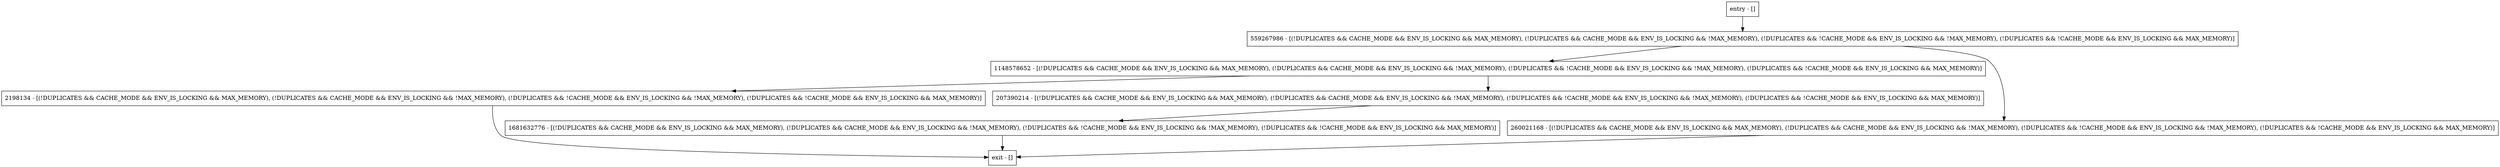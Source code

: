 digraph removeCursorAndPerformCacheEviction {
node [shape=record];
entry [label="entry - []"];
exit [label="exit - []"];
1681632776 [label="1681632776 - [(!DUPLICATES && CACHE_MODE && ENV_IS_LOCKING && MAX_MEMORY), (!DUPLICATES && CACHE_MODE && ENV_IS_LOCKING && !MAX_MEMORY), (!DUPLICATES && !CACHE_MODE && ENV_IS_LOCKING && !MAX_MEMORY), (!DUPLICATES && !CACHE_MODE && ENV_IS_LOCKING && MAX_MEMORY)]"];
1148578652 [label="1148578652 - [(!DUPLICATES && CACHE_MODE && ENV_IS_LOCKING && MAX_MEMORY), (!DUPLICATES && CACHE_MODE && ENV_IS_LOCKING && !MAX_MEMORY), (!DUPLICATES && !CACHE_MODE && ENV_IS_LOCKING && !MAX_MEMORY), (!DUPLICATES && !CACHE_MODE && ENV_IS_LOCKING && MAX_MEMORY)]"];
2198134 [label="2198134 - [(!DUPLICATES && CACHE_MODE && ENV_IS_LOCKING && MAX_MEMORY), (!DUPLICATES && CACHE_MODE && ENV_IS_LOCKING && !MAX_MEMORY), (!DUPLICATES && !CACHE_MODE && ENV_IS_LOCKING && !MAX_MEMORY), (!DUPLICATES && !CACHE_MODE && ENV_IS_LOCKING && MAX_MEMORY)]"];
260021168 [label="260021168 - [(!DUPLICATES && CACHE_MODE && ENV_IS_LOCKING && MAX_MEMORY), (!DUPLICATES && CACHE_MODE && ENV_IS_LOCKING && !MAX_MEMORY), (!DUPLICATES && !CACHE_MODE && ENV_IS_LOCKING && !MAX_MEMORY), (!DUPLICATES && !CACHE_MODE && ENV_IS_LOCKING && MAX_MEMORY)]"];
207390214 [label="207390214 - [(!DUPLICATES && CACHE_MODE && ENV_IS_LOCKING && MAX_MEMORY), (!DUPLICATES && CACHE_MODE && ENV_IS_LOCKING && !MAX_MEMORY), (!DUPLICATES && !CACHE_MODE && ENV_IS_LOCKING && !MAX_MEMORY), (!DUPLICATES && !CACHE_MODE && ENV_IS_LOCKING && MAX_MEMORY)]"];
559267986 [label="559267986 - [(!DUPLICATES && CACHE_MODE && ENV_IS_LOCKING && MAX_MEMORY), (!DUPLICATES && CACHE_MODE && ENV_IS_LOCKING && !MAX_MEMORY), (!DUPLICATES && !CACHE_MODE && ENV_IS_LOCKING && !MAX_MEMORY), (!DUPLICATES && !CACHE_MODE && ENV_IS_LOCKING && MAX_MEMORY)]"];
entry;
exit;
entry -> 559267986;
1681632776 -> exit;
1148578652 -> 2198134;
1148578652 -> 207390214;
2198134 -> exit;
260021168 -> exit;
207390214 -> 1681632776;
559267986 -> 1148578652;
559267986 -> 260021168;
}
